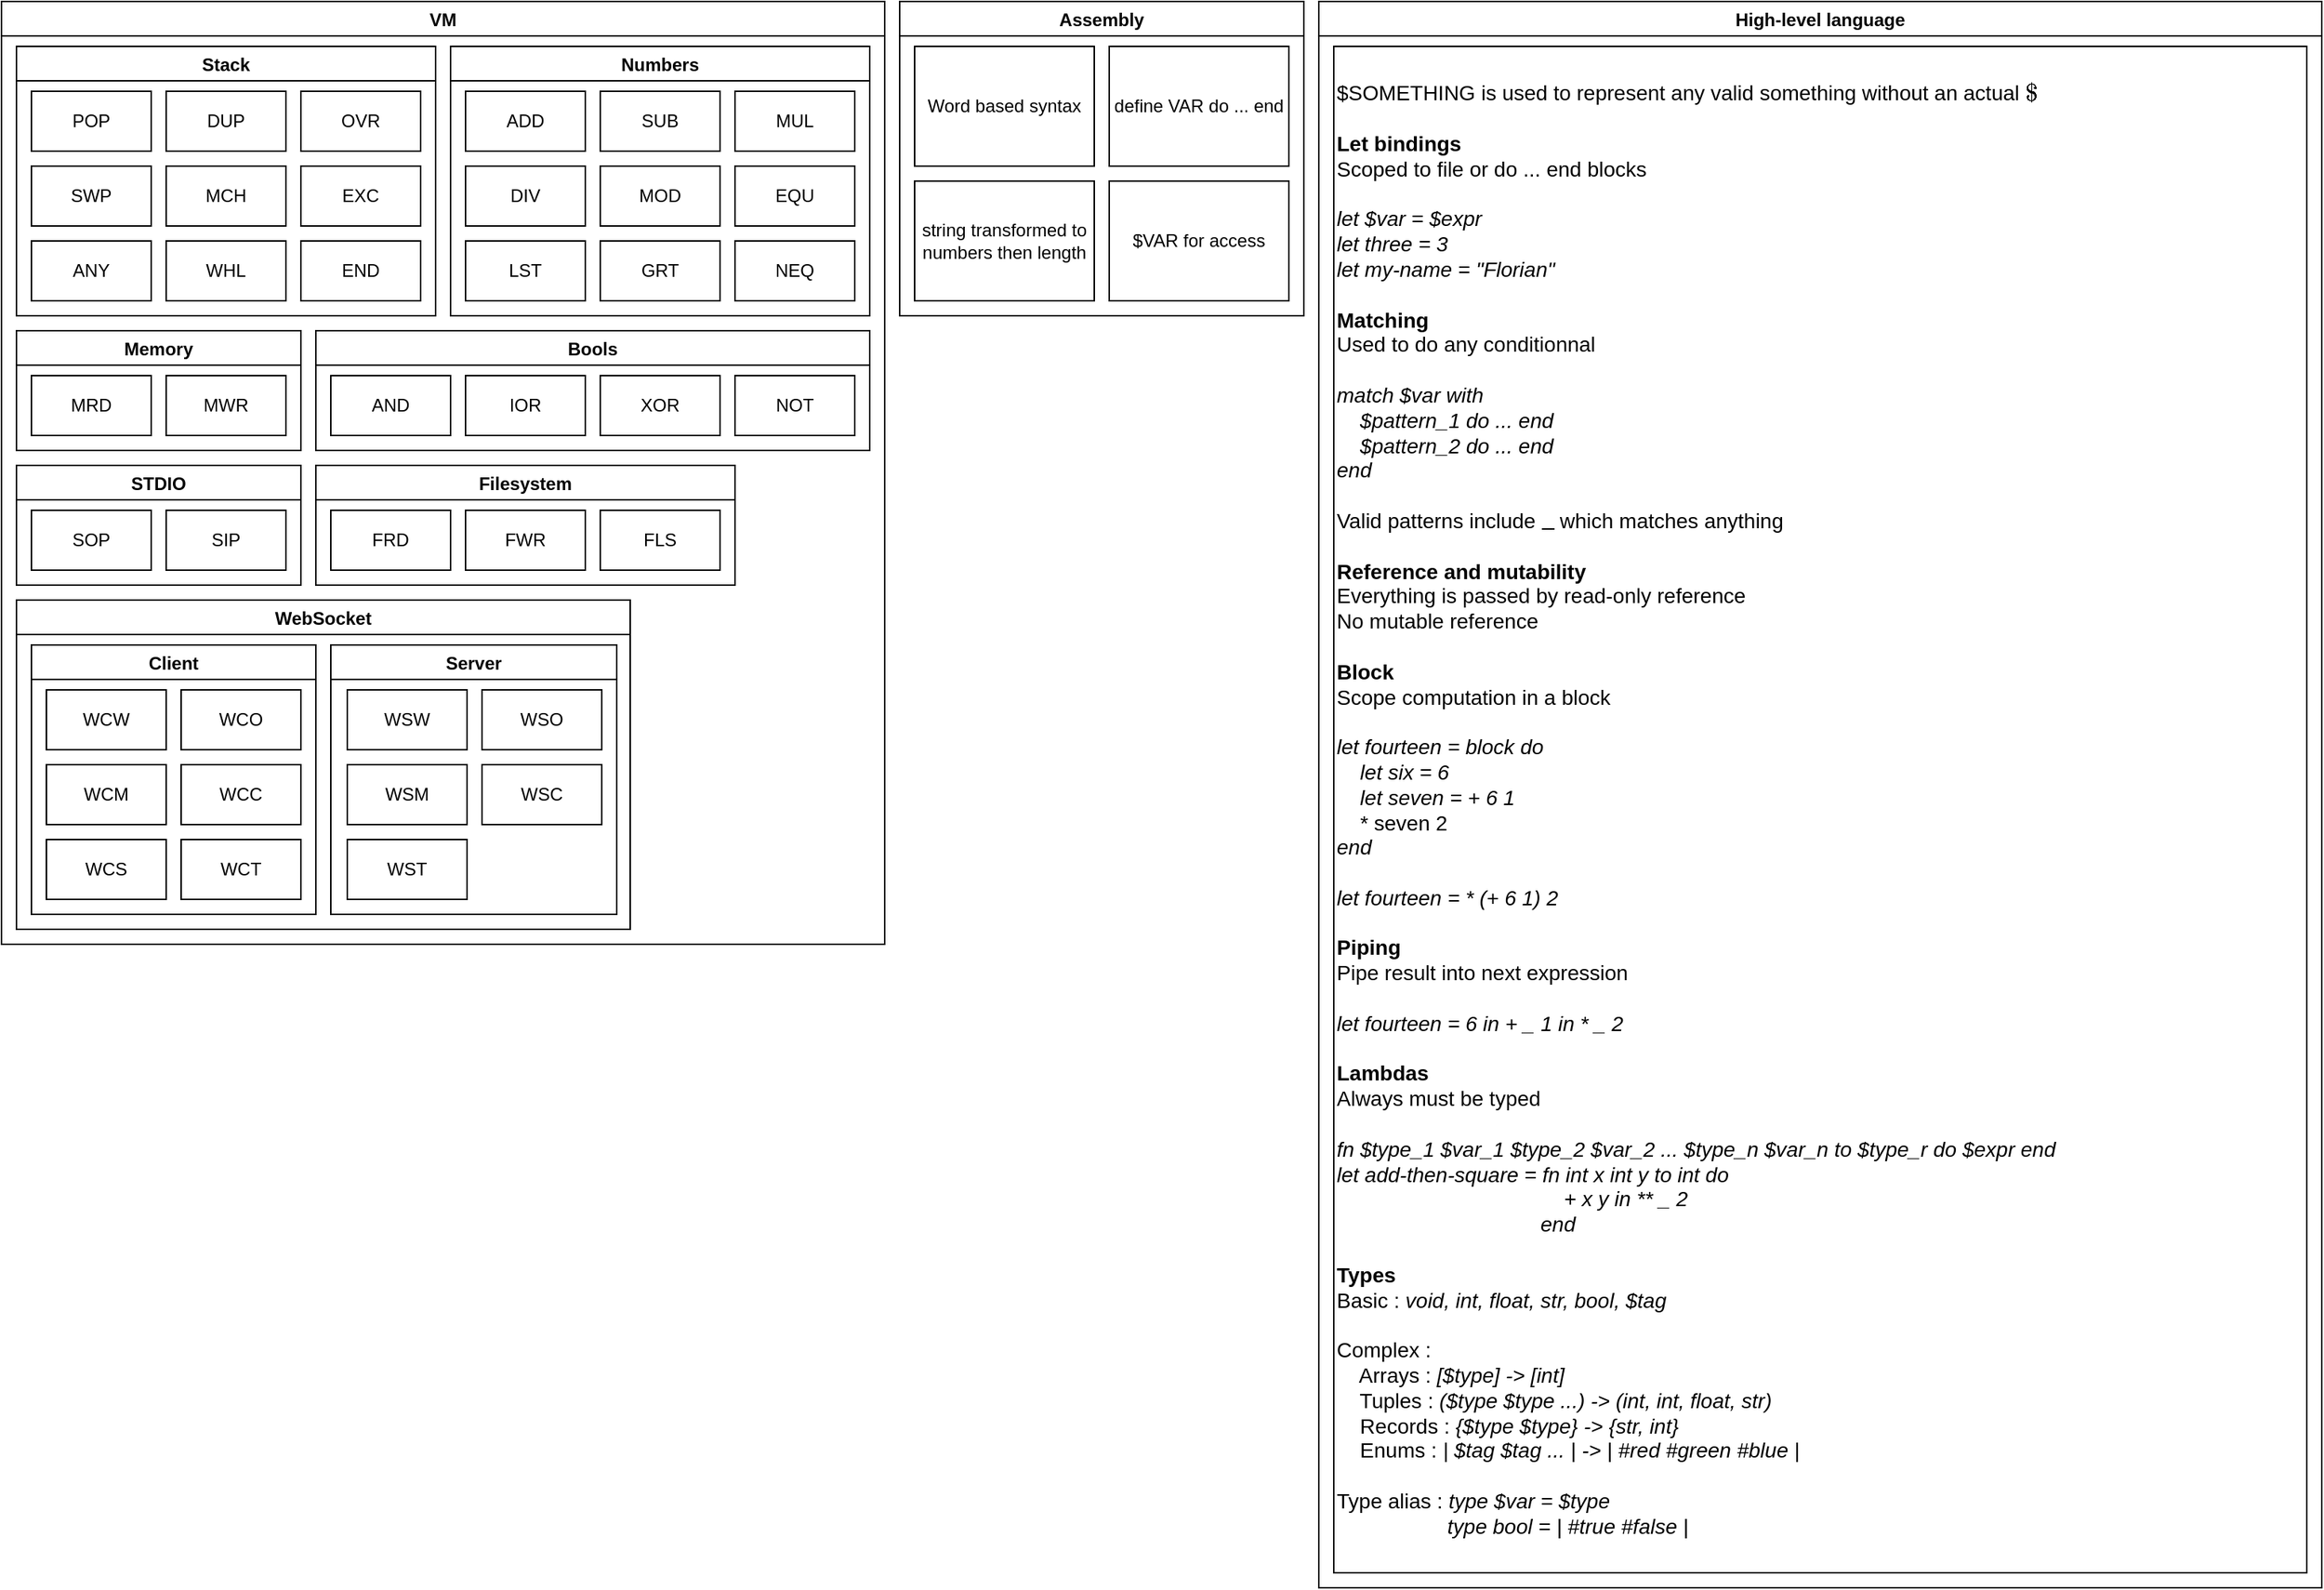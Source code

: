 <mxfile version="17.4.0"><diagram id="n-u1VV_jYJ42UHe-odBX" name="Florianos"><mxGraphModel dx="1422" dy="1931" grid="1" gridSize="10" guides="1" tooltips="1" connect="1" arrows="1" fold="1" page="1" pageScale="1" pageWidth="827" pageHeight="1169" math="0" shadow="0"><root><mxCell id="0"/><mxCell id="1" parent="0"/><mxCell id="9qdEAhe4jvQS1e8F77zv-2" value="VM" style="swimlane;" vertex="1" parent="1"><mxGeometry x="10" y="-80" width="590" height="630" as="geometry"/></mxCell><mxCell id="9qdEAhe4jvQS1e8F77zv-19" value="Stack" style="swimlane;" vertex="1" parent="9qdEAhe4jvQS1e8F77zv-2"><mxGeometry x="10" y="30" width="280" height="180" as="geometry"><mxRectangle x="10" y="30" width="100" height="50" as="alternateBounds"/></mxGeometry></mxCell><mxCell id="9qdEAhe4jvQS1e8F77zv-20" value="POP" style="rounded=0;whiteSpace=wrap;html=1;" vertex="1" parent="9qdEAhe4jvQS1e8F77zv-19"><mxGeometry x="10" y="30" width="80" height="40" as="geometry"/></mxCell><mxCell id="9qdEAhe4jvQS1e8F77zv-21" value="DUP" style="rounded=0;whiteSpace=wrap;html=1;" vertex="1" parent="9qdEAhe4jvQS1e8F77zv-19"><mxGeometry x="100" y="30" width="80" height="40" as="geometry"/></mxCell><mxCell id="9qdEAhe4jvQS1e8F77zv-22" value="SWP" style="rounded=0;whiteSpace=wrap;html=1;" vertex="1" parent="9qdEAhe4jvQS1e8F77zv-19"><mxGeometry x="10" y="80" width="80" height="40" as="geometry"/></mxCell><mxCell id="9qdEAhe4jvQS1e8F77zv-23" value="OVR" style="rounded=0;whiteSpace=wrap;html=1;" vertex="1" parent="9qdEAhe4jvQS1e8F77zv-19"><mxGeometry x="190" y="30" width="80" height="40" as="geometry"/></mxCell><mxCell id="9qdEAhe4jvQS1e8F77zv-24" value="MCH" style="rounded=0;whiteSpace=wrap;html=1;" vertex="1" parent="9qdEAhe4jvQS1e8F77zv-19"><mxGeometry x="100" y="80" width="80" height="40" as="geometry"/></mxCell><mxCell id="9qdEAhe4jvQS1e8F77zv-25" value="EXC" style="rounded=0;whiteSpace=wrap;html=1;" vertex="1" parent="9qdEAhe4jvQS1e8F77zv-19"><mxGeometry x="190" y="80" width="80" height="40" as="geometry"/></mxCell><mxCell id="9qdEAhe4jvQS1e8F77zv-38" value="ANY" style="rounded=0;whiteSpace=wrap;html=1;" vertex="1" parent="9qdEAhe4jvQS1e8F77zv-19"><mxGeometry x="10" y="130" width="80" height="40" as="geometry"/></mxCell><mxCell id="9qdEAhe4jvQS1e8F77zv-78" value="WHL" style="rounded=0;whiteSpace=wrap;html=1;" vertex="1" parent="9qdEAhe4jvQS1e8F77zv-19"><mxGeometry x="100" y="130" width="80" height="40" as="geometry"/></mxCell><mxCell id="9qdEAhe4jvQS1e8F77zv-79" value="END" style="rounded=0;whiteSpace=wrap;html=1;" vertex="1" parent="9qdEAhe4jvQS1e8F77zv-19"><mxGeometry x="190" y="130" width="80" height="40" as="geometry"/></mxCell><mxCell id="9qdEAhe4jvQS1e8F77zv-26" value="Numbers" style="swimlane;" vertex="1" parent="9qdEAhe4jvQS1e8F77zv-2"><mxGeometry x="300" y="30" width="280" height="180" as="geometry"/></mxCell><mxCell id="9qdEAhe4jvQS1e8F77zv-27" value="ADD" style="rounded=0;whiteSpace=wrap;html=1;" vertex="1" parent="9qdEAhe4jvQS1e8F77zv-26"><mxGeometry x="10" y="30" width="80" height="40" as="geometry"/></mxCell><mxCell id="9qdEAhe4jvQS1e8F77zv-28" value="SUB" style="rounded=0;whiteSpace=wrap;html=1;" vertex="1" parent="9qdEAhe4jvQS1e8F77zv-26"><mxGeometry x="100" y="30" width="80" height="40" as="geometry"/></mxCell><mxCell id="9qdEAhe4jvQS1e8F77zv-29" value="MUL" style="rounded=0;whiteSpace=wrap;html=1;" vertex="1" parent="9qdEAhe4jvQS1e8F77zv-26"><mxGeometry x="190" y="30" width="80" height="40" as="geometry"/></mxCell><mxCell id="9qdEAhe4jvQS1e8F77zv-30" value="DIV" style="rounded=0;whiteSpace=wrap;html=1;" vertex="1" parent="9qdEAhe4jvQS1e8F77zv-26"><mxGeometry x="10" y="80" width="80" height="40" as="geometry"/></mxCell><mxCell id="9qdEAhe4jvQS1e8F77zv-31" value="GRT" style="rounded=0;whiteSpace=wrap;html=1;" vertex="1" parent="9qdEAhe4jvQS1e8F77zv-26"><mxGeometry x="100" y="130" width="80" height="40" as="geometry"/></mxCell><mxCell id="9qdEAhe4jvQS1e8F77zv-32" value="EQU" style="rounded=0;whiteSpace=wrap;html=1;" vertex="1" parent="9qdEAhe4jvQS1e8F77zv-26"><mxGeometry x="190" y="80" width="80" height="40" as="geometry"/></mxCell><mxCell id="9qdEAhe4jvQS1e8F77zv-33" value="LST" style="rounded=0;whiteSpace=wrap;html=1;" vertex="1" parent="9qdEAhe4jvQS1e8F77zv-26"><mxGeometry x="10" y="130" width="80" height="40" as="geometry"/></mxCell><mxCell id="9qdEAhe4jvQS1e8F77zv-34" value="MOD" style="rounded=0;whiteSpace=wrap;html=1;" vertex="1" parent="9qdEAhe4jvQS1e8F77zv-26"><mxGeometry x="100" y="80" width="80" height="40" as="geometry"/></mxCell><mxCell id="9qdEAhe4jvQS1e8F77zv-80" value="NEQ" style="rounded=0;whiteSpace=wrap;html=1;" vertex="1" parent="9qdEAhe4jvQS1e8F77zv-26"><mxGeometry x="190" y="130" width="80" height="40" as="geometry"/></mxCell><mxCell id="9qdEAhe4jvQS1e8F77zv-69" value="Bools" style="swimlane;" vertex="1" parent="9qdEAhe4jvQS1e8F77zv-2"><mxGeometry x="210" y="220" width="370" height="80" as="geometry"/></mxCell><mxCell id="9qdEAhe4jvQS1e8F77zv-70" value="AND" style="rounded=0;whiteSpace=wrap;html=1;" vertex="1" parent="9qdEAhe4jvQS1e8F77zv-69"><mxGeometry x="10" y="30" width="80" height="40" as="geometry"/></mxCell><mxCell id="9qdEAhe4jvQS1e8F77zv-71" value="IOR" style="rounded=0;whiteSpace=wrap;html=1;" vertex="1" parent="9qdEAhe4jvQS1e8F77zv-69"><mxGeometry x="100" y="30" width="80" height="40" as="geometry"/></mxCell><mxCell id="9qdEAhe4jvQS1e8F77zv-72" value="XOR" style="rounded=0;whiteSpace=wrap;html=1;" vertex="1" parent="9qdEAhe4jvQS1e8F77zv-69"><mxGeometry x="190" y="30" width="80" height="40" as="geometry"/></mxCell><mxCell id="9qdEAhe4jvQS1e8F77zv-73" value="NOT" style="rounded=0;whiteSpace=wrap;html=1;" vertex="1" parent="9qdEAhe4jvQS1e8F77zv-69"><mxGeometry x="280" y="30" width="80" height="40" as="geometry"/></mxCell><mxCell id="9qdEAhe4jvQS1e8F77zv-123" value="Memory" style="swimlane;" vertex="1" parent="9qdEAhe4jvQS1e8F77zv-2"><mxGeometry x="10" y="220" width="190" height="80" as="geometry"/></mxCell><mxCell id="9qdEAhe4jvQS1e8F77zv-124" value="MRD" style="rounded=0;whiteSpace=wrap;html=1;" vertex="1" parent="9qdEAhe4jvQS1e8F77zv-123"><mxGeometry x="10" y="30" width="80" height="40" as="geometry"/></mxCell><mxCell id="9qdEAhe4jvQS1e8F77zv-125" value="MWR" style="rounded=0;whiteSpace=wrap;html=1;" vertex="1" parent="9qdEAhe4jvQS1e8F77zv-123"><mxGeometry x="100" y="30" width="80" height="40" as="geometry"/></mxCell><mxCell id="9qdEAhe4jvQS1e8F77zv-16" value="STDIO" style="swimlane;" vertex="1" parent="9qdEAhe4jvQS1e8F77zv-2"><mxGeometry x="10" y="310" width="190" height="80" as="geometry"/></mxCell><mxCell id="9qdEAhe4jvQS1e8F77zv-17" value="SOP" style="rounded=0;whiteSpace=wrap;html=1;" vertex="1" parent="9qdEAhe4jvQS1e8F77zv-16"><mxGeometry x="10" y="30" width="80" height="40" as="geometry"/></mxCell><mxCell id="9qdEAhe4jvQS1e8F77zv-18" value="SIP" style="rounded=0;whiteSpace=wrap;html=1;" vertex="1" parent="9qdEAhe4jvQS1e8F77zv-16"><mxGeometry x="100" y="30" width="80" height="40" as="geometry"/></mxCell><mxCell id="9qdEAhe4jvQS1e8F77zv-3" value="Filesystem" style="swimlane;" vertex="1" parent="9qdEAhe4jvQS1e8F77zv-2"><mxGeometry x="210" y="310" width="280" height="80" as="geometry"/></mxCell><mxCell id="9qdEAhe4jvQS1e8F77zv-5" value="FRD" style="rounded=0;whiteSpace=wrap;html=1;" vertex="1" parent="9qdEAhe4jvQS1e8F77zv-3"><mxGeometry x="10" y="30" width="80" height="40" as="geometry"/></mxCell><mxCell id="9qdEAhe4jvQS1e8F77zv-7" value="FWR" style="rounded=0;whiteSpace=wrap;html=1;" vertex="1" parent="9qdEAhe4jvQS1e8F77zv-3"><mxGeometry x="100" y="30" width="80" height="40" as="geometry"/></mxCell><mxCell id="9qdEAhe4jvQS1e8F77zv-8" value="FLS" style="rounded=0;whiteSpace=wrap;html=1;" vertex="1" parent="9qdEAhe4jvQS1e8F77zv-3"><mxGeometry x="190" y="30" width="80" height="40" as="geometry"/></mxCell><mxCell id="9qdEAhe4jvQS1e8F77zv-105" value="WebSocket" style="swimlane;" vertex="1" parent="9qdEAhe4jvQS1e8F77zv-2"><mxGeometry x="10" y="400" width="410" height="220" as="geometry"/></mxCell><mxCell id="9qdEAhe4jvQS1e8F77zv-106" value="Client" style="swimlane;" vertex="1" parent="9qdEAhe4jvQS1e8F77zv-105"><mxGeometry x="10" y="30" width="190" height="180" as="geometry"><mxRectangle x="10" y="30" width="80" height="20" as="alternateBounds"/></mxGeometry></mxCell><mxCell id="9qdEAhe4jvQS1e8F77zv-107" value="WCW" style="rounded=0;whiteSpace=wrap;html=1;" vertex="1" parent="9qdEAhe4jvQS1e8F77zv-106"><mxGeometry x="10" y="30" width="80" height="40" as="geometry"/></mxCell><mxCell id="9qdEAhe4jvQS1e8F77zv-108" value="WCS" style="rounded=0;whiteSpace=wrap;html=1;" vertex="1" parent="9qdEAhe4jvQS1e8F77zv-106"><mxGeometry x="10" y="130" width="80" height="40" as="geometry"/></mxCell><mxCell id="9qdEAhe4jvQS1e8F77zv-109" value="WCT" style="rounded=0;whiteSpace=wrap;html=1;" vertex="1" parent="9qdEAhe4jvQS1e8F77zv-106"><mxGeometry x="100" y="130" width="80" height="40" as="geometry"/></mxCell><mxCell id="9qdEAhe4jvQS1e8F77zv-110" value="WCC" style="rounded=0;whiteSpace=wrap;html=1;" vertex="1" parent="9qdEAhe4jvQS1e8F77zv-106"><mxGeometry x="100" y="80" width="80" height="40" as="geometry"/></mxCell><mxCell id="9qdEAhe4jvQS1e8F77zv-112" value="WCM" style="rounded=0;whiteSpace=wrap;html=1;" vertex="1" parent="9qdEAhe4jvQS1e8F77zv-106"><mxGeometry x="10" y="80" width="80" height="40" as="geometry"/></mxCell><mxCell id="9qdEAhe4jvQS1e8F77zv-113" value="WCO" style="rounded=0;whiteSpace=wrap;html=1;" vertex="1" parent="9qdEAhe4jvQS1e8F77zv-106"><mxGeometry x="100" y="30" width="80" height="40" as="geometry"/></mxCell><mxCell id="9qdEAhe4jvQS1e8F77zv-114" value="Server" style="swimlane;" vertex="1" parent="9qdEAhe4jvQS1e8F77zv-105"><mxGeometry x="210" y="30" width="191" height="180" as="geometry"/></mxCell><mxCell id="9qdEAhe4jvQS1e8F77zv-115" value="WSW" style="rounded=0;whiteSpace=wrap;html=1;" vertex="1" parent="9qdEAhe4jvQS1e8F77zv-114"><mxGeometry x="11" y="30" width="80" height="40" as="geometry"/></mxCell><mxCell id="9qdEAhe4jvQS1e8F77zv-120" value="WSM" style="rounded=0;whiteSpace=wrap;html=1;" vertex="1" parent="9qdEAhe4jvQS1e8F77zv-114"><mxGeometry x="11" y="80" width="80" height="40" as="geometry"/></mxCell><mxCell id="9qdEAhe4jvQS1e8F77zv-121" value="WSO" style="rounded=0;whiteSpace=wrap;html=1;" vertex="1" parent="9qdEAhe4jvQS1e8F77zv-114"><mxGeometry x="101" y="30" width="80" height="40" as="geometry"/></mxCell><mxCell id="9qdEAhe4jvQS1e8F77zv-122" value="WST" style="rounded=0;whiteSpace=wrap;html=1;" vertex="1" parent="9qdEAhe4jvQS1e8F77zv-114"><mxGeometry x="11" y="130" width="80" height="40" as="geometry"/></mxCell><mxCell id="9qdEAhe4jvQS1e8F77zv-129" value="WSC" style="rounded=0;whiteSpace=wrap;html=1;" vertex="1" parent="9qdEAhe4jvQS1e8F77zv-114"><mxGeometry x="101" y="80" width="80" height="40" as="geometry"/></mxCell><mxCell id="9qdEAhe4jvQS1e8F77zv-130" value="Assembly" style="swimlane;" vertex="1" parent="1"><mxGeometry x="610" y="-80" width="270" height="210" as="geometry"/></mxCell><mxCell id="9qdEAhe4jvQS1e8F77zv-144" value="string transformed to numbers then length" style="rounded=0;whiteSpace=wrap;html=1;" vertex="1" parent="9qdEAhe4jvQS1e8F77zv-130"><mxGeometry x="10" y="120" width="120" height="80" as="geometry"/></mxCell><mxCell id="9qdEAhe4jvQS1e8F77zv-145" value="$VAR for access" style="rounded=0;whiteSpace=wrap;html=1;" vertex="1" parent="9qdEAhe4jvQS1e8F77zv-130"><mxGeometry x="140" y="120" width="120" height="80" as="geometry"/></mxCell><mxCell id="9qdEAhe4jvQS1e8F77zv-146" value="&lt;div&gt;define VAR do ... end&lt;br&gt;&lt;/div&gt;" style="rounded=0;whiteSpace=wrap;html=1;" vertex="1" parent="9qdEAhe4jvQS1e8F77zv-130"><mxGeometry x="140" y="30" width="120" height="80" as="geometry"/></mxCell><mxCell id="9qdEAhe4jvQS1e8F77zv-147" value="Word based syntax" style="rounded=0;whiteSpace=wrap;html=1;" vertex="1" parent="9qdEAhe4jvQS1e8F77zv-130"><mxGeometry x="10" y="30" width="120" height="80" as="geometry"/></mxCell><mxCell id="9qdEAhe4jvQS1e8F77zv-148" value="High-level language" style="swimlane;labelBackgroundColor=none;" vertex="1" parent="1"><mxGeometry x="890" y="-80" width="670" height="1060" as="geometry"/></mxCell><mxCell id="9qdEAhe4jvQS1e8F77zv-179" value="&lt;div align=&quot;left&quot;&gt;$SOMETHING is used to represent any valid something without an actual `$`&lt;/div&gt;&lt;div align=&quot;left&quot;&gt;&lt;br&gt;&lt;/div&gt;&lt;div align=&quot;left&quot;&gt;&lt;b&gt;Let bindings&lt;/b&gt;&lt;/div&gt;&lt;div align=&quot;left&quot;&gt;Scoped to file or do ... end blocks&lt;/div&gt;&lt;div align=&quot;left&quot;&gt;&lt;br&gt;&lt;/div&gt;&lt;div align=&quot;left&quot;&gt;&lt;i&gt;let $var = $expr&lt;/i&gt;&lt;/div&gt;&lt;div align=&quot;left&quot;&gt;&lt;i&gt;let three = 3&lt;/i&gt;&lt;/div&gt;&lt;div align=&quot;left&quot;&gt;&lt;i&gt;let my-name = &quot;Florian&quot;&lt;/i&gt;&lt;/div&gt;&lt;div align=&quot;left&quot;&gt;&lt;br&gt;&lt;/div&gt;&lt;div align=&quot;left&quot;&gt;&lt;b&gt;Matching&lt;/b&gt;&lt;/div&gt;&lt;div align=&quot;left&quot;&gt;Used to do any conditionnal&lt;/div&gt;&lt;div align=&quot;left&quot;&gt;&lt;br&gt;&lt;/div&gt;&lt;div align=&quot;left&quot;&gt;&lt;i&gt;match $var with&lt;/i&gt;&lt;/div&gt;&lt;div align=&quot;left&quot;&gt;&lt;i&gt;&amp;nbsp;&amp;nbsp;&amp;nbsp; $pattern_1 do ... end&lt;/i&gt;&lt;/div&gt;&lt;div align=&quot;left&quot;&gt;&lt;i&gt;&amp;nbsp;&amp;nbsp;&amp;nbsp; $pattern_2 do ... end&lt;/i&gt;&lt;/div&gt;&lt;div align=&quot;left&quot;&gt;&lt;i&gt;end&lt;/i&gt;&lt;/div&gt;&lt;div align=&quot;left&quot;&gt;&lt;br&gt;&lt;/div&gt;&lt;div align=&quot;left&quot;&gt;Valid patterns include `_` which matches anything&lt;/div&gt;&lt;div align=&quot;left&quot;&gt;&lt;br&gt;&lt;/div&gt;&lt;div align=&quot;left&quot;&gt;&lt;b&gt;Reference and mutability&lt;/b&gt;&lt;/div&gt;&lt;div align=&quot;left&quot;&gt;Everything is passed by read-only reference&lt;/div&gt;&lt;div align=&quot;left&quot;&gt;No mutable reference&lt;/div&gt;&lt;div align=&quot;left&quot;&gt;&lt;br&gt;&lt;/div&gt;&lt;div align=&quot;left&quot;&gt;&lt;b&gt;Block&lt;/b&gt;&lt;/div&gt;&lt;div align=&quot;left&quot;&gt;Scope computation in a block&lt;/div&gt;&lt;div align=&quot;left&quot;&gt;&lt;br&gt;&lt;/div&gt;&lt;div align=&quot;left&quot;&gt;&lt;i&gt;let fourteen = block do&lt;/i&gt;&lt;/div&gt;&lt;div align=&quot;left&quot;&gt;&lt;i&gt;&amp;nbsp;&amp;nbsp;&amp;nbsp; let six = 6&lt;/i&gt;&lt;/div&gt;&lt;div align=&quot;left&quot;&gt;&lt;i&gt;&amp;nbsp;&amp;nbsp;&amp;nbsp; let seven = + 6 1&lt;br&gt;&lt;/i&gt;&lt;/div&gt;&lt;div align=&quot;left&quot;&gt;&lt;i&gt;&amp;nbsp;&amp;nbsp;&amp;nbsp; &lt;/i&gt;* seven 2&lt;/div&gt;&lt;div align=&quot;left&quot;&gt;&lt;i&gt;end&lt;/i&gt;&lt;/div&gt;&lt;div align=&quot;left&quot;&gt;&lt;br&gt;&lt;/div&gt;&lt;div align=&quot;left&quot;&gt;&lt;i&gt;let fourteen = * (+ 6 1) 2&lt;/i&gt;&lt;/div&gt;&lt;div align=&quot;left&quot;&gt;&lt;br&gt;&lt;/div&gt;&lt;div align=&quot;left&quot;&gt;&lt;b&gt;Piping&lt;/b&gt;&lt;/div&gt;&lt;div align=&quot;left&quot;&gt;Pipe result into next expression&lt;/div&gt;&lt;div align=&quot;left&quot;&gt;&lt;br&gt;&lt;/div&gt;&lt;div align=&quot;left&quot;&gt;&lt;i&gt;let fourteen = 6 in + _ 1 in * _ 2&lt;/i&gt;&lt;br&gt; &lt;/div&gt;&lt;div align=&quot;left&quot;&gt;&lt;br&gt;&lt;/div&gt;&lt;div align=&quot;left&quot;&gt;&lt;b&gt;Lambdas&lt;/b&gt;&lt;/div&gt;&lt;div align=&quot;left&quot;&gt;Always must be typed&lt;/div&gt;&lt;div align=&quot;left&quot;&gt;&lt;br&gt;&lt;/div&gt;&lt;div align=&quot;left&quot;&gt;&lt;i&gt;fn $type_1 $var_1 $type_2 $var_2 ... $type_n $var_n to $type_r do $expr end&lt;/i&gt;&lt;/div&gt;&lt;div align=&quot;left&quot;&gt;&lt;i&gt;let add-then-square = fn int x int y to int do&lt;/i&gt;&lt;/div&gt;&lt;div align=&quot;left&quot;&gt;&lt;i&gt;&amp;nbsp;&amp;nbsp; &amp;nbsp;&amp;nbsp;&amp;nbsp;&amp;nbsp;&amp;nbsp;&amp;nbsp;&amp;nbsp;&amp;nbsp;&amp;nbsp;&amp;nbsp;&amp;nbsp;&amp;nbsp;&amp;nbsp;&amp;nbsp;&amp;nbsp;&amp;nbsp;&amp;nbsp;&amp;nbsp;&amp;nbsp;&amp;nbsp;&amp;nbsp;&amp;nbsp;&amp;nbsp;&amp;nbsp;&amp;nbsp;&amp;nbsp;&amp;nbsp;&amp;nbsp;&amp;nbsp;&amp;nbsp;&amp;nbsp;&amp;nbsp;&amp;nbsp;&amp;nbsp;&amp;nbsp; + x y in ** _ 2&lt;/i&gt;&lt;/div&gt;&lt;div align=&quot;left&quot;&gt;&lt;i&gt;&amp;nbsp;&amp;nbsp;&amp;nbsp;&amp;nbsp;&amp;nbsp;&amp;nbsp;&amp;nbsp;&amp;nbsp;&amp;nbsp;&amp;nbsp;&amp;nbsp;&amp;nbsp;&amp;nbsp;&amp;nbsp;&amp;nbsp;&amp;nbsp;&amp;nbsp;&amp;nbsp;&amp;nbsp;&amp;nbsp;&amp;nbsp;&amp;nbsp;&amp;nbsp;&amp;nbsp;&amp;nbsp;&amp;nbsp;&amp;nbsp;&amp;nbsp;&amp;nbsp;&amp;nbsp;&amp;nbsp;&amp;nbsp;&amp;nbsp;&amp;nbsp; end&lt;br&gt;&lt;/i&gt;&lt;/div&gt;&lt;div align=&quot;left&quot;&gt;&lt;i&gt;&lt;br&gt;&lt;/i&gt;&lt;/div&gt;&lt;div align=&quot;left&quot;&gt;&lt;b&gt;Types&lt;/b&gt;&lt;/div&gt;&lt;div align=&quot;left&quot;&gt;Basic : &lt;i&gt;void, int, float, str, bool, $tag&lt;br&gt;&lt;/i&gt;&lt;/div&gt;&lt;div align=&quot;left&quot;&gt;&lt;br&gt;&lt;/div&gt;&lt;div align=&quot;left&quot;&gt;Complex :&lt;/div&gt;&lt;div align=&quot;left&quot;&gt;&amp;nbsp;&amp;nbsp;&amp;nbsp; Arrays : &lt;i&gt;[$type] -&amp;gt; [int]&lt;br&gt;&lt;/i&gt;&lt;/div&gt;&lt;div align=&quot;left&quot;&gt;&amp;nbsp;&amp;nbsp;&amp;nbsp; Tuples : &lt;i&gt;($type $type ...) -&amp;gt; (int, int, float, str)&lt;br&gt;&lt;/i&gt;&lt;/div&gt;&lt;div align=&quot;left&quot;&gt;&amp;nbsp;&amp;nbsp;&amp;nbsp; Records : &lt;i&gt;{$type $type} -&amp;gt; {str, int}&lt;br&gt;&lt;/i&gt;&lt;/div&gt;&lt;div align=&quot;left&quot;&gt;&amp;nbsp;&amp;nbsp;&amp;nbsp; Enums : &lt;i&gt;| $tag $tag ... | -&amp;gt; | #red #green #blue |&lt;br&gt;&lt;/i&gt;&lt;/div&gt;&lt;div align=&quot;left&quot;&gt;&lt;br&gt;&lt;/div&gt;&lt;div align=&quot;left&quot;&gt;&lt;i&gt;&lt;/i&gt;Type alias : &lt;i&gt;type $var = $type&lt;/i&gt;&lt;/div&gt;&lt;div align=&quot;left&quot;&gt;&lt;i&gt;&amp;nbsp;&amp;nbsp;&amp;nbsp;&amp;nbsp;&amp;nbsp;&amp;nbsp;&amp;nbsp;&amp;nbsp;&amp;nbsp;&amp;nbsp;&amp;nbsp;&amp;nbsp;&amp;nbsp;&amp;nbsp;&amp;nbsp;&amp;nbsp;&amp;nbsp;&amp;nbsp; type bool&lt;/i&gt; &lt;i&gt;= | #true #false |&lt;/i&gt;&lt;/div&gt;" style="rounded=0;whiteSpace=wrap;html=1;labelBackgroundColor=default;fontSize=14;fontColor=default;fillColor=default;align=left;" vertex="1" parent="9qdEAhe4jvQS1e8F77zv-148"><mxGeometry x="10" y="30" width="650" height="1020" as="geometry"/></mxCell></root></mxGraphModel></diagram></mxfile>